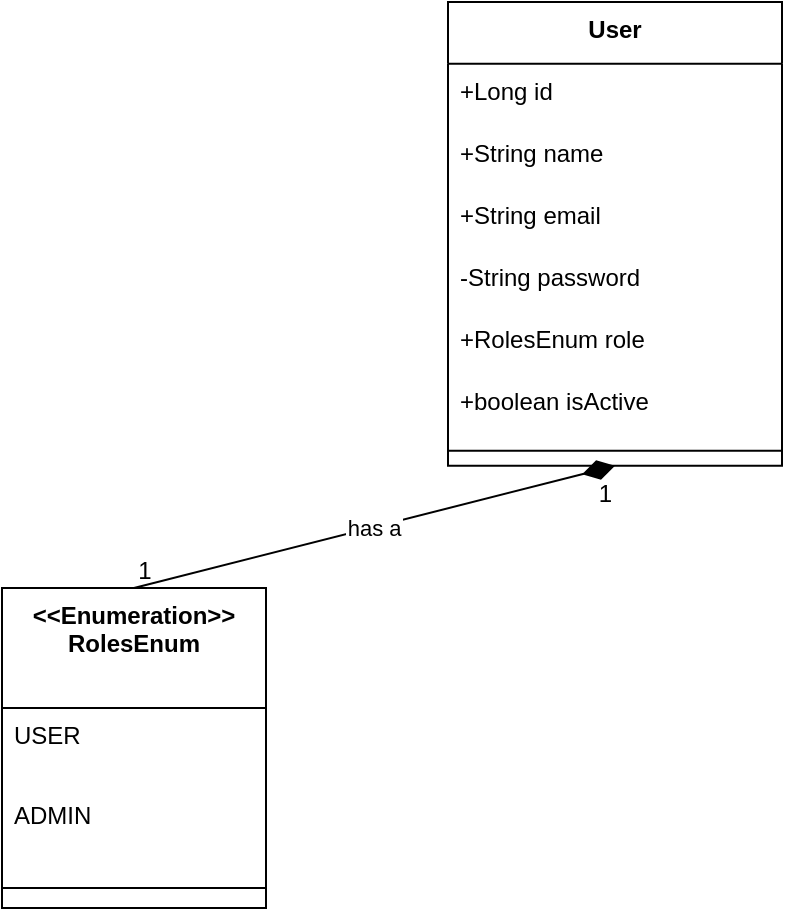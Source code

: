 <mxfile version="27.0.9">
  <diagram name="Página-1" id="ctcfVLhf9P51DCUhgkoZ">
    <mxGraphModel dx="983" dy="580" grid="1" gridSize="10" guides="1" tooltips="1" connect="1" arrows="1" fold="1" page="1" pageScale="1" pageWidth="827" pageHeight="1169" math="0" shadow="0">
      <root>
        <mxCell id="0" />
        <mxCell id="1" parent="0" />
        <mxCell id="M2IlwoBk7c77O6vgXqez-1" value="User" style="swimlane;fontStyle=1;align=center;verticalAlign=top;childLayout=stackLayout;horizontal=1;startSize=30.933;horizontalStack=0;resizeParent=1;resizeParentMax=0;resizeLast=0;collapsible=0;marginBottom=0;" vertex="1" parent="1">
          <mxGeometry x="260" y="40" width="167" height="231.933" as="geometry" />
        </mxCell>
        <mxCell id="M2IlwoBk7c77O6vgXqez-2" value="+Long id" style="text;strokeColor=none;fillColor=none;align=left;verticalAlign=top;spacingLeft=4;spacingRight=4;overflow=hidden;rotatable=0;points=[[0,0.5],[1,0.5]];portConstraint=eastwest;" vertex="1" parent="M2IlwoBk7c77O6vgXqez-1">
          <mxGeometry y="30.933" width="167" height="31" as="geometry" />
        </mxCell>
        <mxCell id="M2IlwoBk7c77O6vgXqez-3" value="+String name" style="text;strokeColor=none;fillColor=none;align=left;verticalAlign=top;spacingLeft=4;spacingRight=4;overflow=hidden;rotatable=0;points=[[0,0.5],[1,0.5]];portConstraint=eastwest;" vertex="1" parent="M2IlwoBk7c77O6vgXqez-1">
          <mxGeometry y="61.933" width="167" height="31" as="geometry" />
        </mxCell>
        <mxCell id="M2IlwoBk7c77O6vgXqez-4" value="+String email" style="text;strokeColor=none;fillColor=none;align=left;verticalAlign=top;spacingLeft=4;spacingRight=4;overflow=hidden;rotatable=0;points=[[0,0.5],[1,0.5]];portConstraint=eastwest;" vertex="1" parent="M2IlwoBk7c77O6vgXqez-1">
          <mxGeometry y="92.933" width="167" height="31" as="geometry" />
        </mxCell>
        <mxCell id="M2IlwoBk7c77O6vgXqez-5" value="-String password" style="text;strokeColor=none;fillColor=none;align=left;verticalAlign=top;spacingLeft=4;spacingRight=4;overflow=hidden;rotatable=0;points=[[0,0.5],[1,0.5]];portConstraint=eastwest;" vertex="1" parent="M2IlwoBk7c77O6vgXqez-1">
          <mxGeometry y="123.933" width="167" height="31" as="geometry" />
        </mxCell>
        <mxCell id="M2IlwoBk7c77O6vgXqez-6" value="+RolesEnum role" style="text;strokeColor=none;fillColor=none;align=left;verticalAlign=top;spacingLeft=4;spacingRight=4;overflow=hidden;rotatable=0;points=[[0,0.5],[1,0.5]];portConstraint=eastwest;" vertex="1" parent="M2IlwoBk7c77O6vgXqez-1">
          <mxGeometry y="154.933" width="167" height="31" as="geometry" />
        </mxCell>
        <mxCell id="M2IlwoBk7c77O6vgXqez-7" value="+boolean isActive" style="text;strokeColor=none;fillColor=none;align=left;verticalAlign=top;spacingLeft=4;spacingRight=4;overflow=hidden;rotatable=0;points=[[0,0.5],[1,0.5]];portConstraint=eastwest;" vertex="1" parent="M2IlwoBk7c77O6vgXqez-1">
          <mxGeometry y="185.933" width="167" height="31" as="geometry" />
        </mxCell>
        <mxCell id="M2IlwoBk7c77O6vgXqez-8" style="line;strokeWidth=1;fillColor=none;align=left;verticalAlign=middle;spacingTop=-1;spacingLeft=3;spacingRight=3;rotatable=0;labelPosition=right;points=[];portConstraint=eastwest;strokeColor=inherit;" vertex="1" parent="M2IlwoBk7c77O6vgXqez-1">
          <mxGeometry y="216.933" width="167" height="15" as="geometry" />
        </mxCell>
        <mxCell id="M2IlwoBk7c77O6vgXqez-9" value="&lt;&lt;Enumeration&gt;&gt;&#xa;RolesEnum" style="swimlane;fontStyle=1;align=center;verticalAlign=top;childLayout=stackLayout;horizontal=1;startSize=60;horizontalStack=0;resizeParent=1;resizeParentMax=0;resizeLast=0;collapsible=0;marginBottom=0;" vertex="1" parent="1">
          <mxGeometry x="37" y="333" width="132" height="160" as="geometry" />
        </mxCell>
        <mxCell id="M2IlwoBk7c77O6vgXqez-10" value="USER" style="text;strokeColor=none;fillColor=none;align=left;verticalAlign=top;spacingLeft=4;spacingRight=4;overflow=hidden;rotatable=0;points=[[0,0.5],[1,0.5]];portConstraint=eastwest;" vertex="1" parent="M2IlwoBk7c77O6vgXqez-9">
          <mxGeometry y="60" width="132" height="40" as="geometry" />
        </mxCell>
        <mxCell id="M2IlwoBk7c77O6vgXqez-11" value="ADMIN" style="text;strokeColor=none;fillColor=none;align=left;verticalAlign=top;spacingLeft=4;spacingRight=4;overflow=hidden;rotatable=0;points=[[0,0.5],[1,0.5]];portConstraint=eastwest;" vertex="1" parent="M2IlwoBk7c77O6vgXqez-9">
          <mxGeometry y="100" width="132" height="40" as="geometry" />
        </mxCell>
        <mxCell id="M2IlwoBk7c77O6vgXqez-12" style="line;strokeWidth=1;fillColor=none;align=left;verticalAlign=middle;spacingTop=-1;spacingLeft=3;spacingRight=3;rotatable=0;labelPosition=right;points=[];portConstraint=eastwest;strokeColor=inherit;" vertex="1" parent="M2IlwoBk7c77O6vgXqez-9">
          <mxGeometry y="140" width="132" height="20" as="geometry" />
        </mxCell>
        <mxCell id="M2IlwoBk7c77O6vgXqez-13" value="has a" style="curved=1;startArrow=diamondThin;startSize=14;startFill=1;endArrow=none;exitX=0.5;exitY=1;entryX=0.5;entryY=0;rounded=0;" edge="1" parent="1" source="M2IlwoBk7c77O6vgXqez-1" target="M2IlwoBk7c77O6vgXqez-9">
          <mxGeometry relative="1" as="geometry">
            <Array as="points" />
          </mxGeometry>
        </mxCell>
        <mxCell id="M2IlwoBk7c77O6vgXqez-14" value="1" style="edgeLabel;resizable=0;labelBackgroundColor=none;fontSize=12;align=right;verticalAlign=top;" vertex="1" parent="M2IlwoBk7c77O6vgXqez-13">
          <mxGeometry x="-1" relative="1" as="geometry" />
        </mxCell>
        <mxCell id="M2IlwoBk7c77O6vgXqez-15" value="1" style="edgeLabel;resizable=0;labelBackgroundColor=none;fontSize=12;align=left;verticalAlign=bottom;" vertex="1" parent="M2IlwoBk7c77O6vgXqez-13">
          <mxGeometry x="1" relative="1" as="geometry" />
        </mxCell>
      </root>
    </mxGraphModel>
  </diagram>
</mxfile>

